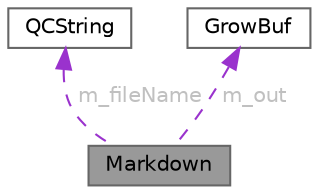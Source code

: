 digraph "Markdown"
{
 // INTERACTIVE_SVG=YES
 // LATEX_PDF_SIZE
  bgcolor="transparent";
  edge [fontname=Helvetica,fontsize=10,labelfontname=Helvetica,labelfontsize=10];
  node [fontname=Helvetica,fontsize=10,shape=box,height=0.2,width=0.4];
  Node1 [id="Node000001",label="Markdown",height=0.2,width=0.4,color="gray40", fillcolor="grey60", style="filled", fontcolor="black",tooltip="Helper class to process markdown formatted text."];
  Node2 -> Node1 [id="edge1_Node000001_Node000002",dir="back",color="darkorchid3",style="dashed",label=" m_fileName",fontcolor="grey" ];
  Node2 [id="Node000002",label="QCString",height=0.2,width=0.4,color="gray40", fillcolor="white", style="filled",URL="$d9/d45/class_q_c_string.html",tooltip="This is an alternative implementation of QCString."];
  Node3 -> Node1 [id="edge2_Node000001_Node000003",dir="back",color="darkorchid3",style="dashed",label=" m_out",fontcolor="grey" ];
  Node3 [id="Node000003",label="GrowBuf",height=0.2,width=0.4,color="gray40", fillcolor="white", style="filled",URL="$d8/d33/class_grow_buf.html",tooltip="Class representing a string buffer optimised for growing."];
}
